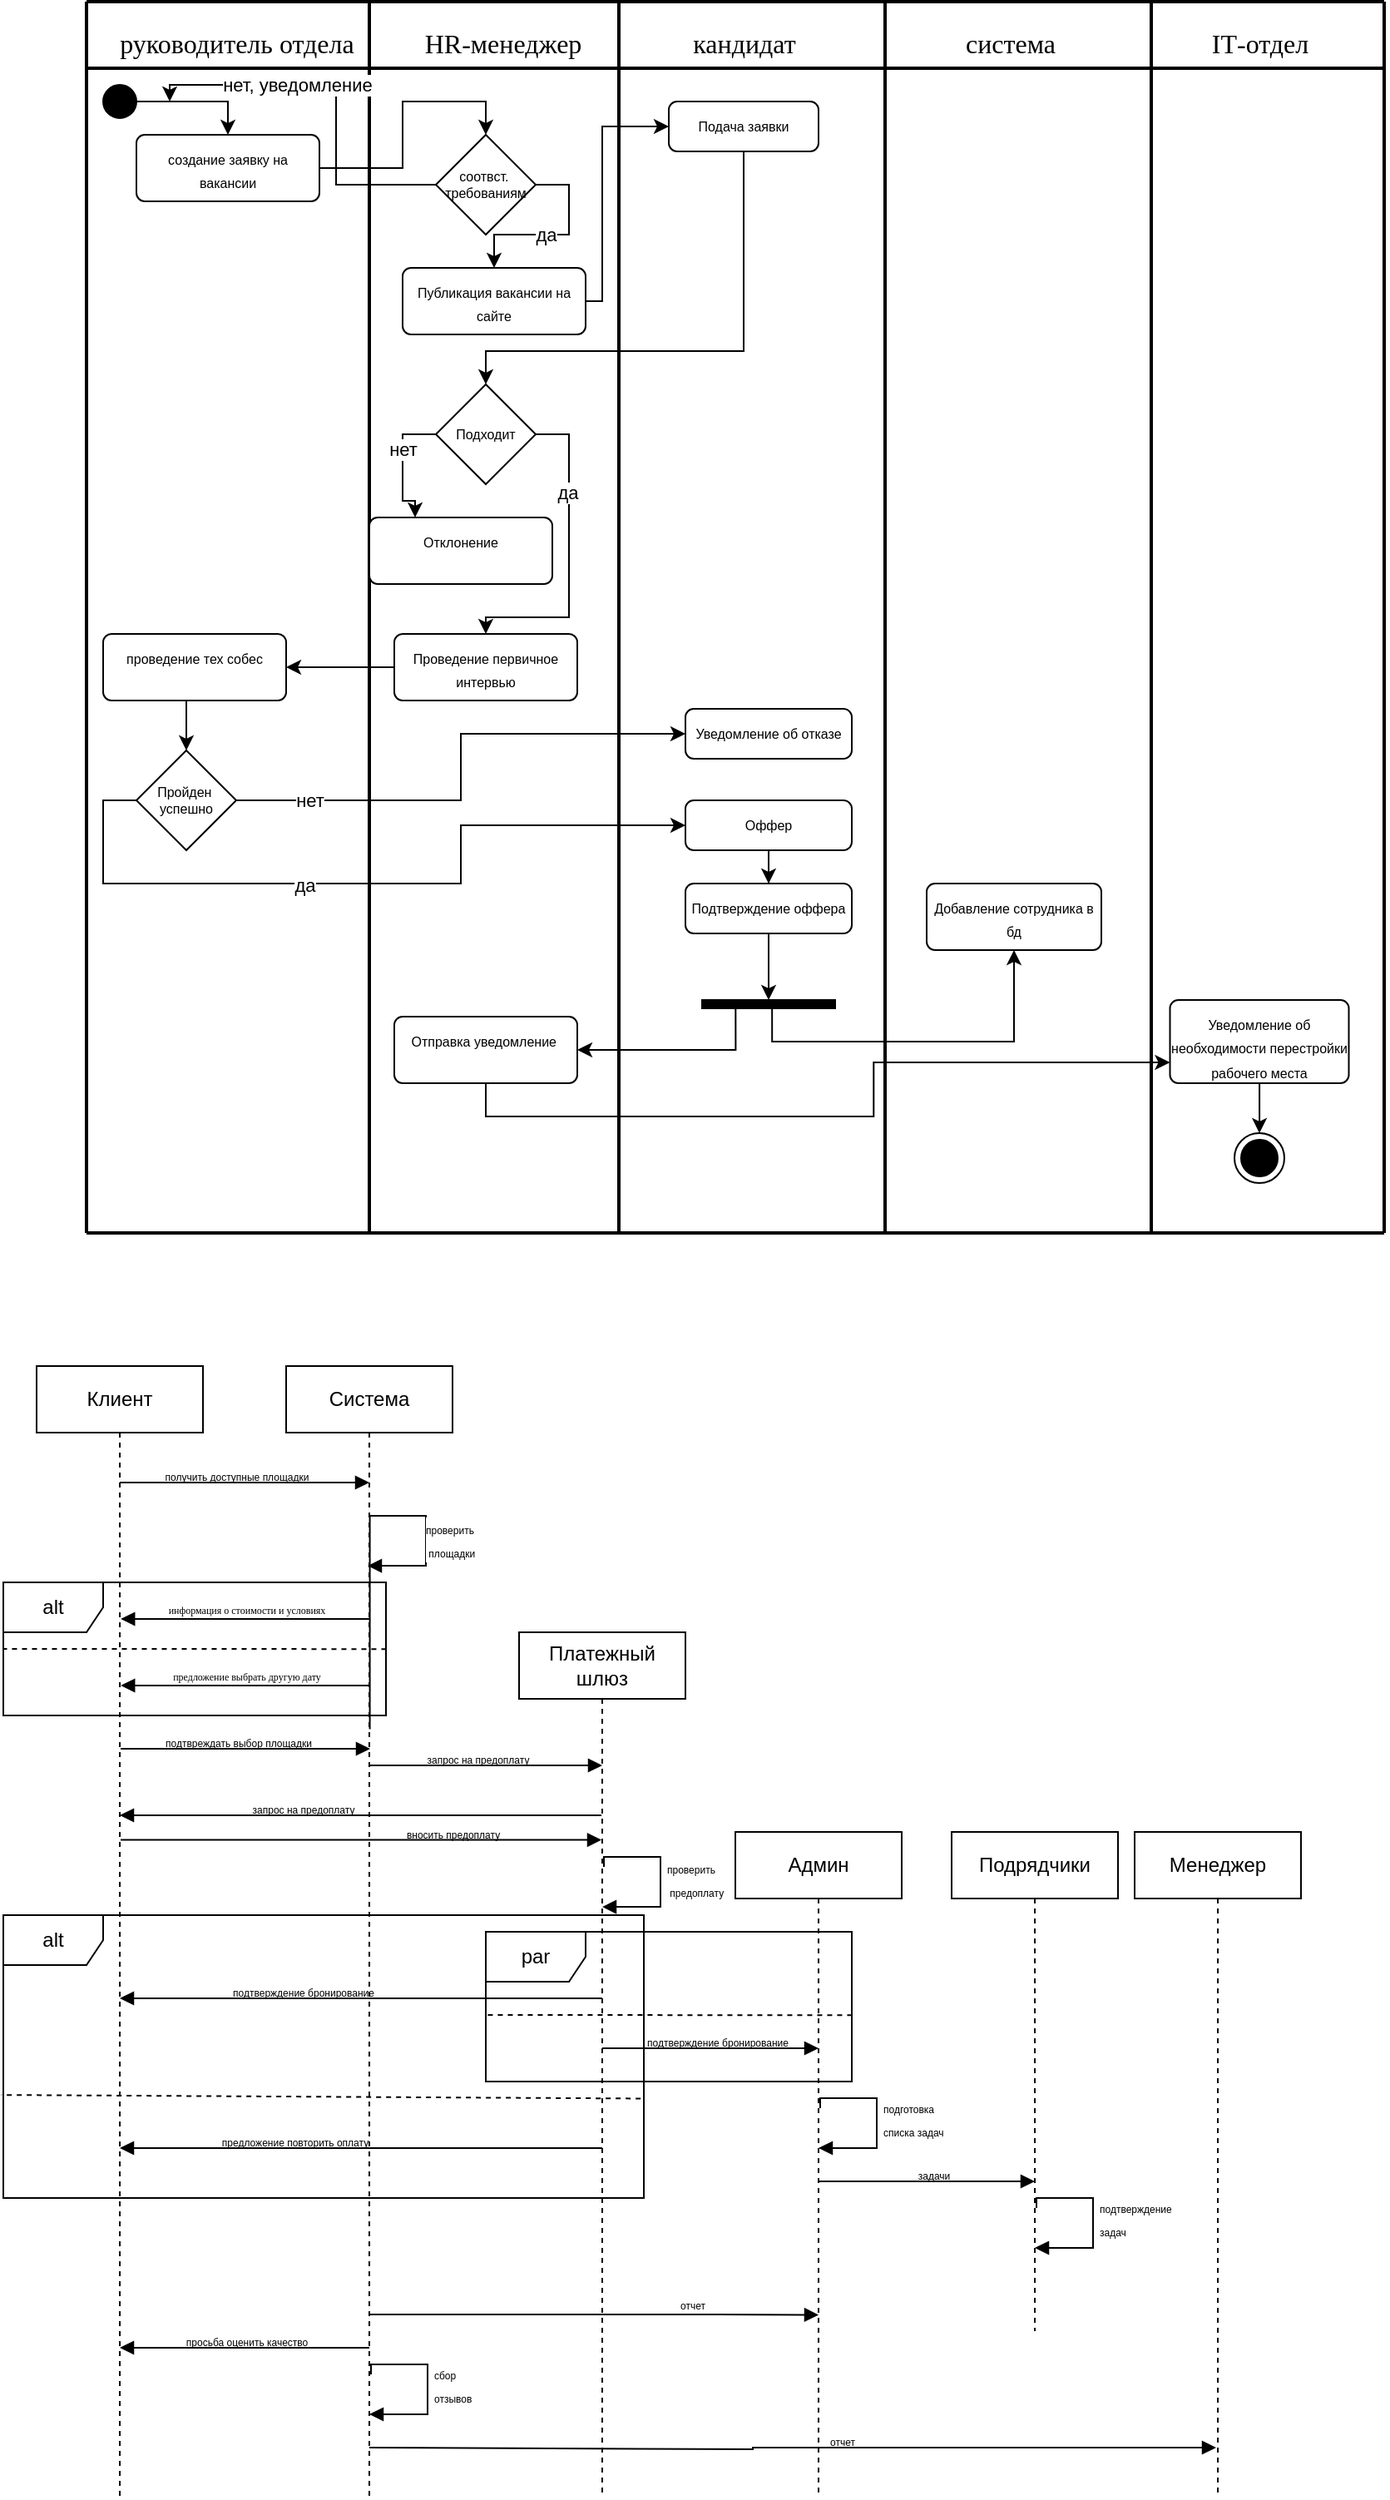 <mxfile version="25.0.3">
  <diagram name="Страница — 1" id="YwEIaY_T_VRBjVi2GMRP">
    <mxGraphModel dx="2987" dy="1171" grid="1" gridSize="10" guides="1" tooltips="1" connect="1" arrows="1" fold="1" page="1" pageScale="1" pageWidth="827" pageHeight="1169" math="0" shadow="0">
      <root>
        <mxCell id="0" />
        <mxCell id="1" parent="0" />
        <mxCell id="qMShmHDjaqBSpK4nIF4W-1" value="" style="endArrow=none;html=1;rounded=0;strokeWidth=2;" parent="1" edge="1">
          <mxGeometry width="50" height="50" relative="1" as="geometry">
            <mxPoint x="40" y="900" as="sourcePoint" />
            <mxPoint x="40" y="160" as="targetPoint" />
          </mxGeometry>
        </mxCell>
        <mxCell id="qMShmHDjaqBSpK4nIF4W-2" value="" style="endArrow=none;html=1;rounded=0;strokeWidth=2;" parent="1" edge="1">
          <mxGeometry width="50" height="50" relative="1" as="geometry">
            <mxPoint x="210" y="900" as="sourcePoint" />
            <mxPoint x="210" y="160" as="targetPoint" />
          </mxGeometry>
        </mxCell>
        <mxCell id="qMShmHDjaqBSpK4nIF4W-3" value="" style="endArrow=none;html=1;rounded=0;strokeWidth=2;" parent="1" edge="1">
          <mxGeometry width="50" height="50" relative="1" as="geometry">
            <mxPoint x="360" y="900" as="sourcePoint" />
            <mxPoint x="360" y="160" as="targetPoint" />
          </mxGeometry>
        </mxCell>
        <mxCell id="qMShmHDjaqBSpK4nIF4W-4" value="" style="endArrow=none;html=1;rounded=0;strokeWidth=2;" parent="1" edge="1">
          <mxGeometry width="50" height="50" relative="1" as="geometry">
            <mxPoint x="820" y="200" as="sourcePoint" />
            <mxPoint x="40" y="200" as="targetPoint" />
          </mxGeometry>
        </mxCell>
        <mxCell id="qMShmHDjaqBSpK4nIF4W-5" value="" style="endArrow=none;html=1;rounded=0;strokeWidth=2;" parent="1" edge="1">
          <mxGeometry width="50" height="50" relative="1" as="geometry">
            <mxPoint x="520" y="900" as="sourcePoint" />
            <mxPoint x="520" y="160" as="targetPoint" />
          </mxGeometry>
        </mxCell>
        <mxCell id="qMShmHDjaqBSpK4nIF4W-6" value="" style="endArrow=none;html=1;rounded=0;strokeWidth=2;" parent="1" edge="1">
          <mxGeometry width="50" height="50" relative="1" as="geometry">
            <mxPoint x="680" y="900" as="sourcePoint" />
            <mxPoint x="680" y="160" as="targetPoint" />
          </mxGeometry>
        </mxCell>
        <mxCell id="qMShmHDjaqBSpK4nIF4W-7" value="&lt;span style=&quot;font-size:12.0pt;line-height:&lt;br/&gt;107%;font-family:&amp;quot;Times New Roman&amp;quot;,serif;mso-fareast-font-family:Calibri;&lt;br/&gt;mso-fareast-theme-font:minor-latin;mso-ansi-language:RU;mso-fareast-language:&lt;br/&gt;EN-US;mso-bidi-language:AR-SA;mso-bidi-font-style:italic&quot; lang=&quot;RU&quot;&gt;руководитель отдела&lt;/span&gt;" style="text;html=1;align=center;verticalAlign=middle;resizable=0;points=[];autosize=1;strokeColor=none;fillColor=none;" parent="1" vertex="1">
          <mxGeometry x="50" y="170" width="160" height="30" as="geometry" />
        </mxCell>
        <mxCell id="qMShmHDjaqBSpK4nIF4W-8" value="&lt;span style=&quot;font-size:12.0pt;line-height:&lt;br/&gt;107%;font-family:&amp;quot;Times New Roman&amp;quot;,serif;mso-fareast-font-family:Calibri;&lt;br/&gt;mso-fareast-theme-font:minor-latin;mso-ansi-language:EN-US;mso-fareast-language:&lt;br/&gt;EN-US;mso-bidi-language:AR-SA;mso-bidi-font-style:italic&quot; lang=&quot;EN-US&quot;&gt;HR&lt;/span&gt;&lt;span style=&quot;font-size:12.0pt;line-height:107%;font-family:&amp;quot;Times New Roman&amp;quot;,serif;&lt;br/&gt;mso-fareast-font-family:Calibri;mso-fareast-theme-font:minor-latin;mso-ansi-language:&lt;br/&gt;RU;mso-fareast-language:EN-US;mso-bidi-language:AR-SA;mso-bidi-font-style:italic&quot; lang=&quot;RU&quot;&gt;-менеджер&lt;/span&gt;" style="text;html=1;align=center;verticalAlign=middle;resizable=0;points=[];autosize=1;strokeColor=none;fillColor=none;" parent="1" vertex="1">
          <mxGeometry x="230" y="170" width="120" height="30" as="geometry" />
        </mxCell>
        <mxCell id="qMShmHDjaqBSpK4nIF4W-9" value="&lt;span style=&quot;font-size:12.0pt;line-height:&lt;br/&gt;107%;font-family:&amp;quot;Times New Roman&amp;quot;,serif;mso-fareast-font-family:Calibri;&lt;br/&gt;mso-fareast-theme-font:minor-latin;mso-ansi-language:RU;mso-fareast-language:&lt;br/&gt;EN-US;mso-bidi-language:AR-SA;mso-bidi-font-style:italic&quot; lang=&quot;RU&quot;&gt;кандидат&lt;/span&gt;" style="text;html=1;align=center;verticalAlign=middle;resizable=0;points=[];autosize=1;strokeColor=none;fillColor=none;" parent="1" vertex="1">
          <mxGeometry x="390" y="170" width="90" height="30" as="geometry" />
        </mxCell>
        <mxCell id="qMShmHDjaqBSpK4nIF4W-10" value="&lt;font face=&quot;Times New Roman, serif&quot;&gt;&lt;span style=&quot;font-size: 16px;&quot;&gt;система&lt;/span&gt;&lt;/font&gt;" style="text;html=1;align=center;verticalAlign=middle;resizable=0;points=[];autosize=1;strokeColor=none;fillColor=none;" parent="1" vertex="1">
          <mxGeometry x="555" y="170" width="80" height="30" as="geometry" />
        </mxCell>
        <mxCell id="qMShmHDjaqBSpK4nIF4W-11" value="" style="endArrow=none;html=1;rounded=0;strokeWidth=2;" parent="1" edge="1">
          <mxGeometry width="50" height="50" relative="1" as="geometry">
            <mxPoint x="820" y="900" as="sourcePoint" />
            <mxPoint x="820" y="160" as="targetPoint" />
          </mxGeometry>
        </mxCell>
        <mxCell id="qMShmHDjaqBSpK4nIF4W-12" value="&lt;span style=&quot;font-size:12.0pt;line-height:&lt;br/&gt;107%;font-family:&amp;quot;Times New Roman&amp;quot;,serif;mso-fareast-font-family:Calibri;&lt;br/&gt;mso-fareast-theme-font:minor-latin;mso-ansi-language:EN-US;mso-fareast-language:&lt;br/&gt;EN-US;mso-bidi-language:AR-SA;mso-bidi-font-style:italic&quot; lang=&quot;EN-US&quot;&gt;IT&lt;/span&gt;&lt;span style=&quot;font-size:12.0pt;line-height:107%;font-family:&amp;quot;Times New Roman&amp;quot;,serif;&lt;br/&gt;mso-fareast-font-family:Calibri;mso-fareast-theme-font:minor-latin;mso-ansi-language:&lt;br/&gt;RU;mso-fareast-language:EN-US;mso-bidi-language:AR-SA;mso-bidi-font-style:italic&quot; lang=&quot;RU&quot;&gt;-отдел&lt;/span&gt;" style="text;html=1;align=center;verticalAlign=middle;resizable=0;points=[];autosize=1;strokeColor=none;fillColor=none;" parent="1" vertex="1">
          <mxGeometry x="705" y="170" width="80" height="30" as="geometry" />
        </mxCell>
        <mxCell id="qMShmHDjaqBSpK4nIF4W-13" value="" style="endArrow=none;html=1;rounded=0;strokeWidth=2;" parent="1" edge="1">
          <mxGeometry width="50" height="50" relative="1" as="geometry">
            <mxPoint x="820" y="160" as="sourcePoint" />
            <mxPoint x="40" y="160" as="targetPoint" />
          </mxGeometry>
        </mxCell>
        <mxCell id="qMShmHDjaqBSpK4nIF4W-16" style="edgeStyle=orthogonalEdgeStyle;rounded=0;orthogonalLoop=1;jettySize=auto;html=1;exitX=1;exitY=0.5;exitDx=0;exitDy=0;" parent="1" source="qMShmHDjaqBSpK4nIF4W-14" target="qMShmHDjaqBSpK4nIF4W-15" edge="1">
          <mxGeometry relative="1" as="geometry" />
        </mxCell>
        <mxCell id="qMShmHDjaqBSpK4nIF4W-14" value="" style="ellipse;fillColor=strokeColor;html=1;" parent="1" vertex="1">
          <mxGeometry x="50" y="210" width="20" height="20" as="geometry" />
        </mxCell>
        <mxCell id="qMShmHDjaqBSpK4nIF4W-18" style="edgeStyle=orthogonalEdgeStyle;rounded=0;orthogonalLoop=1;jettySize=auto;html=1;exitX=1;exitY=0.5;exitDx=0;exitDy=0;entryX=0.5;entryY=0;entryDx=0;entryDy=0;" parent="1" source="qMShmHDjaqBSpK4nIF4W-15" target="qMShmHDjaqBSpK4nIF4W-17" edge="1">
          <mxGeometry relative="1" as="geometry">
            <Array as="points">
              <mxPoint x="230" y="260" />
              <mxPoint x="230" y="220" />
              <mxPoint x="280" y="220" />
            </Array>
          </mxGeometry>
        </mxCell>
        <mxCell id="qMShmHDjaqBSpK4nIF4W-15" value="&lt;font style=&quot;font-size: 8px;&quot;&gt;создание заявку на вакансии&lt;/font&gt;" style="html=1;align=center;verticalAlign=top;rounded=1;absoluteArcSize=1;arcSize=10;dashed=0;whiteSpace=wrap;" parent="1" vertex="1">
          <mxGeometry x="70" y="240" width="110" height="40" as="geometry" />
        </mxCell>
        <mxCell id="qMShmHDjaqBSpK4nIF4W-21" style="edgeStyle=orthogonalEdgeStyle;rounded=0;orthogonalLoop=1;jettySize=auto;html=1;exitX=0;exitY=0.5;exitDx=0;exitDy=0;" parent="1" source="qMShmHDjaqBSpK4nIF4W-17" edge="1">
          <mxGeometry relative="1" as="geometry">
            <mxPoint x="90" y="220" as="targetPoint" />
            <Array as="points">
              <mxPoint x="190" y="270" />
              <mxPoint x="190" y="210" />
              <mxPoint x="90" y="210" />
            </Array>
          </mxGeometry>
        </mxCell>
        <mxCell id="qMShmHDjaqBSpK4nIF4W-22" value="нет, уведомление&amp;nbsp;" style="edgeLabel;html=1;align=center;verticalAlign=middle;resizable=0;points=[];" parent="qMShmHDjaqBSpK4nIF4W-21" vertex="1" connectable="0">
          <mxGeometry x="0.234" relative="1" as="geometry">
            <mxPoint as="offset" />
          </mxGeometry>
        </mxCell>
        <mxCell id="qMShmHDjaqBSpK4nIF4W-25" style="edgeStyle=orthogonalEdgeStyle;rounded=0;orthogonalLoop=1;jettySize=auto;html=1;exitX=1;exitY=0.5;exitDx=0;exitDy=0;entryX=0.5;entryY=0;entryDx=0;entryDy=0;" parent="1" source="qMShmHDjaqBSpK4nIF4W-17" target="qMShmHDjaqBSpK4nIF4W-24" edge="1">
          <mxGeometry relative="1" as="geometry">
            <Array as="points">
              <mxPoint x="330" y="270" />
              <mxPoint x="330" y="300" />
              <mxPoint x="285" y="300" />
            </Array>
          </mxGeometry>
        </mxCell>
        <mxCell id="qMShmHDjaqBSpK4nIF4W-26" value="да" style="edgeLabel;html=1;align=center;verticalAlign=middle;resizable=0;points=[];" parent="qMShmHDjaqBSpK4nIF4W-25" vertex="1" connectable="0">
          <mxGeometry x="0.115" relative="1" as="geometry">
            <mxPoint as="offset" />
          </mxGeometry>
        </mxCell>
        <mxCell id="qMShmHDjaqBSpK4nIF4W-17" value="соотвст. &#xa;требованиям" style="rhombus;fontSize=8;" parent="1" vertex="1">
          <mxGeometry x="250" y="240" width="60" height="60" as="geometry" />
        </mxCell>
        <mxCell id="qMShmHDjaqBSpK4nIF4W-28" style="edgeStyle=orthogonalEdgeStyle;rounded=0;orthogonalLoop=1;jettySize=auto;html=1;exitX=1;exitY=0.5;exitDx=0;exitDy=0;entryX=0;entryY=0.5;entryDx=0;entryDy=0;" parent="1" source="qMShmHDjaqBSpK4nIF4W-24" target="qMShmHDjaqBSpK4nIF4W-27" edge="1">
          <mxGeometry relative="1" as="geometry">
            <Array as="points">
              <mxPoint x="350" y="340" />
              <mxPoint x="350" y="235" />
            </Array>
          </mxGeometry>
        </mxCell>
        <mxCell id="qMShmHDjaqBSpK4nIF4W-24" value="&lt;font style=&quot;font-size: 8px;&quot;&gt;Публикация вакансии на сайте&lt;/font&gt;" style="html=1;align=center;verticalAlign=top;rounded=1;absoluteArcSize=1;arcSize=10;dashed=0;whiteSpace=wrap;" parent="1" vertex="1">
          <mxGeometry x="230" y="320" width="110" height="40" as="geometry" />
        </mxCell>
        <mxCell id="qMShmHDjaqBSpK4nIF4W-27" value="&lt;span style=&quot;font-size: 8px;&quot;&gt;Подача заявки&lt;/span&gt;" style="html=1;align=center;verticalAlign=top;rounded=1;absoluteArcSize=1;arcSize=10;dashed=0;whiteSpace=wrap;" parent="1" vertex="1">
          <mxGeometry x="390" y="220" width="90" height="30" as="geometry" />
        </mxCell>
        <mxCell id="qMShmHDjaqBSpK4nIF4W-34" style="edgeStyle=orthogonalEdgeStyle;rounded=0;orthogonalLoop=1;jettySize=auto;html=1;exitX=0;exitY=0.5;exitDx=0;exitDy=0;entryX=0.25;entryY=0;entryDx=0;entryDy=0;" parent="1" source="qMShmHDjaqBSpK4nIF4W-30" target="qMShmHDjaqBSpK4nIF4W-33" edge="1">
          <mxGeometry relative="1" as="geometry">
            <Array as="points">
              <mxPoint x="230" y="420" />
              <mxPoint x="230" y="460" />
              <mxPoint x="237" y="460" />
            </Array>
          </mxGeometry>
        </mxCell>
        <mxCell id="qMShmHDjaqBSpK4nIF4W-35" value="нет" style="edgeLabel;html=1;align=center;verticalAlign=middle;resizable=0;points=[];" parent="qMShmHDjaqBSpK4nIF4W-34" vertex="1" connectable="0">
          <mxGeometry x="-0.264" relative="1" as="geometry">
            <mxPoint as="offset" />
          </mxGeometry>
        </mxCell>
        <mxCell id="qMShmHDjaqBSpK4nIF4W-37" style="edgeStyle=orthogonalEdgeStyle;rounded=0;orthogonalLoop=1;jettySize=auto;html=1;exitX=1;exitY=0.5;exitDx=0;exitDy=0;" parent="1" source="qMShmHDjaqBSpK4nIF4W-30" target="qMShmHDjaqBSpK4nIF4W-36" edge="1">
          <mxGeometry relative="1" as="geometry">
            <Array as="points">
              <mxPoint x="330" y="420" />
              <mxPoint x="330" y="530" />
              <mxPoint x="280" y="530" />
            </Array>
          </mxGeometry>
        </mxCell>
        <mxCell id="qMShmHDjaqBSpK4nIF4W-38" value="да" style="edgeLabel;html=1;align=center;verticalAlign=middle;resizable=0;points=[];" parent="qMShmHDjaqBSpK4nIF4W-37" vertex="1" connectable="0">
          <mxGeometry x="-0.427" y="-1" relative="1" as="geometry">
            <mxPoint as="offset" />
          </mxGeometry>
        </mxCell>
        <mxCell id="qMShmHDjaqBSpK4nIF4W-30" value="Подходит" style="rhombus;fontSize=8;" parent="1" vertex="1">
          <mxGeometry x="250" y="390" width="60" height="60" as="geometry" />
        </mxCell>
        <mxCell id="qMShmHDjaqBSpK4nIF4W-31" style="edgeStyle=orthogonalEdgeStyle;rounded=0;orthogonalLoop=1;jettySize=auto;html=1;exitX=0.5;exitY=1;exitDx=0;exitDy=0;" parent="1" source="qMShmHDjaqBSpK4nIF4W-27" target="qMShmHDjaqBSpK4nIF4W-30" edge="1">
          <mxGeometry relative="1" as="geometry">
            <Array as="points">
              <mxPoint x="435" y="370" />
              <mxPoint x="280" y="370" />
            </Array>
          </mxGeometry>
        </mxCell>
        <mxCell id="qMShmHDjaqBSpK4nIF4W-33" value="&lt;span style=&quot;font-size: 8px;&quot;&gt;Отклонение&lt;/span&gt;" style="html=1;align=center;verticalAlign=top;rounded=1;absoluteArcSize=1;arcSize=10;dashed=0;whiteSpace=wrap;" parent="1" vertex="1">
          <mxGeometry x="210" y="470" width="110" height="40" as="geometry" />
        </mxCell>
        <mxCell id="qMShmHDjaqBSpK4nIF4W-40" style="edgeStyle=orthogonalEdgeStyle;rounded=0;orthogonalLoop=1;jettySize=auto;html=1;exitX=0;exitY=0.5;exitDx=0;exitDy=0;" parent="1" source="qMShmHDjaqBSpK4nIF4W-36" target="qMShmHDjaqBSpK4nIF4W-39" edge="1">
          <mxGeometry relative="1" as="geometry" />
        </mxCell>
        <mxCell id="qMShmHDjaqBSpK4nIF4W-36" value="&lt;span style=&quot;font-size: 8px;&quot;&gt;Проведение первичное интервью&lt;/span&gt;" style="html=1;align=center;verticalAlign=top;rounded=1;absoluteArcSize=1;arcSize=10;dashed=0;whiteSpace=wrap;" parent="1" vertex="1">
          <mxGeometry x="225" y="540" width="110" height="40" as="geometry" />
        </mxCell>
        <mxCell id="qMShmHDjaqBSpK4nIF4W-48" style="edgeStyle=orthogonalEdgeStyle;rounded=0;orthogonalLoop=1;jettySize=auto;html=1;exitX=0.5;exitY=1;exitDx=0;exitDy=0;entryX=0.5;entryY=0;entryDx=0;entryDy=0;" parent="1" source="qMShmHDjaqBSpK4nIF4W-39" target="qMShmHDjaqBSpK4nIF4W-41" edge="1">
          <mxGeometry relative="1" as="geometry" />
        </mxCell>
        <mxCell id="qMShmHDjaqBSpK4nIF4W-39" value="&lt;span style=&quot;font-size: 8px;&quot;&gt;проведение тех собес&lt;/span&gt;" style="html=1;align=center;verticalAlign=top;rounded=1;absoluteArcSize=1;arcSize=10;dashed=0;whiteSpace=wrap;" parent="1" vertex="1">
          <mxGeometry x="50" y="540" width="110" height="40" as="geometry" />
        </mxCell>
        <mxCell id="qMShmHDjaqBSpK4nIF4W-43" style="edgeStyle=orthogonalEdgeStyle;rounded=0;orthogonalLoop=1;jettySize=auto;html=1;exitX=1;exitY=0.5;exitDx=0;exitDy=0;entryX=0;entryY=0.5;entryDx=0;entryDy=0;" parent="1" source="qMShmHDjaqBSpK4nIF4W-41" target="qMShmHDjaqBSpK4nIF4W-42" edge="1">
          <mxGeometry relative="1" as="geometry" />
        </mxCell>
        <mxCell id="qMShmHDjaqBSpK4nIF4W-44" value="нет" style="edgeLabel;html=1;align=center;verticalAlign=middle;resizable=0;points=[];" parent="qMShmHDjaqBSpK4nIF4W-43" vertex="1" connectable="0">
          <mxGeometry x="-0.718" relative="1" as="geometry">
            <mxPoint as="offset" />
          </mxGeometry>
        </mxCell>
        <mxCell id="qMShmHDjaqBSpK4nIF4W-46" style="edgeStyle=orthogonalEdgeStyle;rounded=0;orthogonalLoop=1;jettySize=auto;html=1;exitX=0;exitY=0.5;exitDx=0;exitDy=0;" parent="1" source="qMShmHDjaqBSpK4nIF4W-41" target="qMShmHDjaqBSpK4nIF4W-45" edge="1">
          <mxGeometry relative="1" as="geometry" />
        </mxCell>
        <mxCell id="qMShmHDjaqBSpK4nIF4W-47" value="да" style="edgeLabel;html=1;align=center;verticalAlign=middle;resizable=0;points=[];" parent="qMShmHDjaqBSpK4nIF4W-46" vertex="1" connectable="0">
          <mxGeometry x="-0.162" y="-1" relative="1" as="geometry">
            <mxPoint as="offset" />
          </mxGeometry>
        </mxCell>
        <mxCell id="qMShmHDjaqBSpK4nIF4W-41" value="Пройден &#xa;успешно" style="rhombus;fontSize=8;" parent="1" vertex="1">
          <mxGeometry x="70" y="610" width="60" height="60" as="geometry" />
        </mxCell>
        <mxCell id="qMShmHDjaqBSpK4nIF4W-42" value="&lt;span style=&quot;font-size: 8px;&quot;&gt;Уведомление об отказе&lt;/span&gt;" style="html=1;align=center;verticalAlign=top;rounded=1;absoluteArcSize=1;arcSize=10;dashed=0;whiteSpace=wrap;" parent="1" vertex="1">
          <mxGeometry x="400" y="585" width="100" height="30" as="geometry" />
        </mxCell>
        <mxCell id="qMShmHDjaqBSpK4nIF4W-50" value="" style="edgeStyle=orthogonalEdgeStyle;rounded=0;orthogonalLoop=1;jettySize=auto;html=1;" parent="1" source="qMShmHDjaqBSpK4nIF4W-45" target="qMShmHDjaqBSpK4nIF4W-49" edge="1">
          <mxGeometry relative="1" as="geometry" />
        </mxCell>
        <mxCell id="qMShmHDjaqBSpK4nIF4W-45" value="&lt;span style=&quot;font-size: 8px;&quot;&gt;Оффер&lt;/span&gt;" style="html=1;align=center;verticalAlign=top;rounded=1;absoluteArcSize=1;arcSize=10;dashed=0;whiteSpace=wrap;" parent="1" vertex="1">
          <mxGeometry x="400" y="640" width="100" height="30" as="geometry" />
        </mxCell>
        <mxCell id="qMShmHDjaqBSpK4nIF4W-54" value="" style="edgeStyle=orthogonalEdgeStyle;rounded=0;orthogonalLoop=1;jettySize=auto;html=1;" parent="1" source="qMShmHDjaqBSpK4nIF4W-49" target="qMShmHDjaqBSpK4nIF4W-53" edge="1">
          <mxGeometry relative="1" as="geometry" />
        </mxCell>
        <mxCell id="qMShmHDjaqBSpK4nIF4W-49" value="&lt;span style=&quot;font-size: 8px;&quot;&gt;Подтверждение оффера&lt;/span&gt;" style="html=1;align=center;verticalAlign=top;rounded=1;absoluteArcSize=1;arcSize=10;dashed=0;whiteSpace=wrap;" parent="1" vertex="1">
          <mxGeometry x="400" y="690" width="100" height="30" as="geometry" />
        </mxCell>
        <mxCell id="qMShmHDjaqBSpK4nIF4W-51" value="&lt;span style=&quot;font-size: 8px;&quot;&gt;Добавление сотрудника в бд&lt;/span&gt;" style="html=1;align=center;verticalAlign=top;rounded=1;absoluteArcSize=1;arcSize=10;dashed=0;whiteSpace=wrap;" parent="1" vertex="1">
          <mxGeometry x="545" y="690" width="105" height="40" as="geometry" />
        </mxCell>
        <mxCell id="qMShmHDjaqBSpK4nIF4W-55" value="" style="edgeStyle=orthogonalEdgeStyle;rounded=0;orthogonalLoop=1;jettySize=auto;html=1;exitX=0.895;exitY=0.474;exitDx=0;exitDy=0;exitPerimeter=0;" parent="1" source="qMShmHDjaqBSpK4nIF4W-53" target="qMShmHDjaqBSpK4nIF4W-51" edge="1">
          <mxGeometry relative="1" as="geometry" />
        </mxCell>
        <mxCell id="qMShmHDjaqBSpK4nIF4W-53" value="" style="html=1;points=[];perimeter=orthogonalPerimeter;fillColor=strokeColor;direction=south;" parent="1" vertex="1">
          <mxGeometry x="410" y="760" width="80" height="5" as="geometry" />
        </mxCell>
        <mxCell id="qMShmHDjaqBSpK4nIF4W-59" style="edgeStyle=orthogonalEdgeStyle;rounded=0;orthogonalLoop=1;jettySize=auto;html=1;exitX=0.5;exitY=1;exitDx=0;exitDy=0;entryX=0;entryY=0.75;entryDx=0;entryDy=0;" parent="1" source="qMShmHDjaqBSpK4nIF4W-56" target="qMShmHDjaqBSpK4nIF4W-58" edge="1">
          <mxGeometry relative="1" as="geometry" />
        </mxCell>
        <mxCell id="qMShmHDjaqBSpK4nIF4W-56" value="&lt;span style=&quot;font-size: 8px;&quot;&gt;Отправка уведомление&amp;nbsp;&lt;/span&gt;" style="html=1;align=center;verticalAlign=top;rounded=1;absoluteArcSize=1;arcSize=10;dashed=0;whiteSpace=wrap;" parent="1" vertex="1">
          <mxGeometry x="225" y="770" width="110" height="40" as="geometry" />
        </mxCell>
        <mxCell id="qMShmHDjaqBSpK4nIF4W-57" value="" style="edgeStyle=orthogonalEdgeStyle;rounded=0;orthogonalLoop=1;jettySize=auto;html=1;exitX=1.086;exitY=0.748;exitDx=0;exitDy=0;exitPerimeter=0;entryX=1;entryY=0.5;entryDx=0;entryDy=0;" parent="1" source="qMShmHDjaqBSpK4nIF4W-53" target="qMShmHDjaqBSpK4nIF4W-56" edge="1">
          <mxGeometry relative="1" as="geometry">
            <mxPoint x="500" y="772" as="sourcePoint" />
            <mxPoint x="607" y="740" as="targetPoint" />
          </mxGeometry>
        </mxCell>
        <mxCell id="qMShmHDjaqBSpK4nIF4W-61" value="" style="edgeStyle=orthogonalEdgeStyle;rounded=0;orthogonalLoop=1;jettySize=auto;html=1;" parent="1" source="qMShmHDjaqBSpK4nIF4W-58" target="qMShmHDjaqBSpK4nIF4W-60" edge="1">
          <mxGeometry relative="1" as="geometry" />
        </mxCell>
        <mxCell id="qMShmHDjaqBSpK4nIF4W-58" value="&lt;span style=&quot;font-size: 8px;&quot;&gt;Уведомление об необходимости перестройки рабочего места&lt;/span&gt;" style="html=1;align=center;verticalAlign=top;rounded=1;absoluteArcSize=1;arcSize=10;dashed=0;whiteSpace=wrap;" parent="1" vertex="1">
          <mxGeometry x="691.25" y="760" width="107.5" height="50" as="geometry" />
        </mxCell>
        <mxCell id="qMShmHDjaqBSpK4nIF4W-60" value="" style="ellipse;html=1;shape=endState;fillColor=strokeColor;" parent="1" vertex="1">
          <mxGeometry x="730" y="840" width="30" height="30" as="geometry" />
        </mxCell>
        <mxCell id="qMShmHDjaqBSpK4nIF4W-62" value="" style="endArrow=none;html=1;rounded=0;strokeWidth=2;" parent="1" edge="1">
          <mxGeometry width="50" height="50" relative="1" as="geometry">
            <mxPoint x="820" y="900" as="sourcePoint" />
            <mxPoint x="40" y="900" as="targetPoint" />
          </mxGeometry>
        </mxCell>
        <mxCell id="qMShmHDjaqBSpK4nIF4W-63" value="Клиент" style="shape=umlLifeline;perimeter=lifelinePerimeter;whiteSpace=wrap;html=1;container=1;dropTarget=0;collapsible=0;recursiveResize=0;outlineConnect=0;portConstraint=eastwest;newEdgeStyle={&quot;curved&quot;:0,&quot;rounded&quot;:0};" parent="1" vertex="1">
          <mxGeometry x="10" y="980" width="100" height="680" as="geometry" />
        </mxCell>
        <mxCell id="qMShmHDjaqBSpK4nIF4W-64" value="Система" style="shape=umlLifeline;perimeter=lifelinePerimeter;whiteSpace=wrap;html=1;container=1;dropTarget=0;collapsible=0;recursiveResize=0;outlineConnect=0;portConstraint=eastwest;newEdgeStyle={&quot;curved&quot;:0,&quot;rounded&quot;:0};" parent="1" vertex="1">
          <mxGeometry x="160" y="980" width="100" height="680" as="geometry" />
        </mxCell>
        <mxCell id="qMShmHDjaqBSpK4nIF4W-65" value="Платежный&lt;div&gt;шлюз&lt;/div&gt;" style="shape=umlLifeline;perimeter=lifelinePerimeter;whiteSpace=wrap;html=1;container=1;dropTarget=0;collapsible=0;recursiveResize=0;outlineConnect=0;portConstraint=eastwest;newEdgeStyle={&quot;curved&quot;:0,&quot;rounded&quot;:0};" parent="1" vertex="1">
          <mxGeometry x="300" y="1140" width="100" height="520" as="geometry" />
        </mxCell>
        <mxCell id="qMShmHDjaqBSpK4nIF4W-66" value="Админ" style="shape=umlLifeline;perimeter=lifelinePerimeter;whiteSpace=wrap;html=1;container=1;dropTarget=0;collapsible=0;recursiveResize=0;outlineConnect=0;portConstraint=eastwest;newEdgeStyle={&quot;curved&quot;:0,&quot;rounded&quot;:0};" parent="1" vertex="1">
          <mxGeometry x="430" y="1260" width="100" height="400" as="geometry" />
        </mxCell>
        <mxCell id="qMShmHDjaqBSpK4nIF4W-67" value="Подрядчики" style="shape=umlLifeline;perimeter=lifelinePerimeter;whiteSpace=wrap;html=1;container=1;dropTarget=0;collapsible=0;recursiveResize=0;outlineConnect=0;portConstraint=eastwest;newEdgeStyle={&quot;curved&quot;:0,&quot;rounded&quot;:0};" parent="1" vertex="1">
          <mxGeometry x="560" y="1260" width="100" height="300" as="geometry" />
        </mxCell>
        <mxCell id="qMShmHDjaqBSpK4nIF4W-68" value="Менеджер" style="shape=umlLifeline;perimeter=lifelinePerimeter;whiteSpace=wrap;html=1;container=1;dropTarget=0;collapsible=0;recursiveResize=0;outlineConnect=0;portConstraint=eastwest;newEdgeStyle={&quot;curved&quot;:0,&quot;rounded&quot;:0};" parent="1" vertex="1">
          <mxGeometry x="670" y="1260" width="100" height="400" as="geometry" />
        </mxCell>
        <mxCell id="qMShmHDjaqBSpK4nIF4W-72" value="" style="endArrow=block;endFill=1;html=1;edgeStyle=orthogonalEdgeStyle;align=left;verticalAlign=top;rounded=0;" parent="1" edge="1">
          <mxGeometry x="-1" relative="1" as="geometry">
            <mxPoint x="60" y="1050" as="sourcePoint" />
            <mxPoint x="210" y="1050" as="targetPoint" />
          </mxGeometry>
        </mxCell>
        <mxCell id="qMShmHDjaqBSpK4nIF4W-74" value="&lt;font style=&quot;font-size: 6px;&quot;&gt;получить доступные&amp;nbsp;&lt;/font&gt;&lt;span style=&quot;font-size: 6px; background-color: initial;&quot;&gt;площадки&lt;/span&gt;" style="text;html=1;align=center;verticalAlign=middle;resizable=0;points=[];autosize=1;strokeColor=none;fillColor=none;" parent="1" vertex="1">
          <mxGeometry x="75" y="1030" width="110" height="30" as="geometry" />
        </mxCell>
        <mxCell id="qMShmHDjaqBSpK4nIF4W-77" value="&lt;font style=&quot;font-size: 6px;&quot;&gt;проверить&lt;/font&gt;&lt;div&gt;&lt;font style=&quot;font-size: 6px;&quot;&gt;&amp;nbsp;площадки&lt;/font&gt;&lt;/div&gt;" style="html=1;align=left;spacingLeft=2;endArrow=block;rounded=0;edgeStyle=orthogonalEdgeStyle;curved=0;rounded=0;exitX=0.503;exitY=0.321;exitDx=0;exitDy=0;exitPerimeter=0;" parent="1" source="qMShmHDjaqBSpK4nIF4W-64" edge="1">
          <mxGeometry x="0.547" y="-4" relative="1" as="geometry">
            <mxPoint x="209" y="1070" as="sourcePoint" />
            <Array as="points">
              <mxPoint x="210" y="1070" />
              <mxPoint x="244" y="1070" />
              <mxPoint x="244" y="1100" />
            </Array>
            <mxPoint x="209" y="1100.029" as="targetPoint" />
            <mxPoint as="offset" />
          </mxGeometry>
        </mxCell>
        <mxCell id="qMShmHDjaqBSpK4nIF4W-78" value="" style="endArrow=block;endFill=1;html=1;edgeStyle=orthogonalEdgeStyle;align=left;verticalAlign=top;rounded=0;" parent="1" edge="1">
          <mxGeometry x="-1" relative="1" as="geometry">
            <mxPoint x="210.0" y="1132" as="sourcePoint" />
            <mxPoint x="60.608" y="1132" as="targetPoint" />
            <Array as="points">
              <mxPoint x="140.5" y="1132" />
              <mxPoint x="140.5" y="1132" />
            </Array>
          </mxGeometry>
        </mxCell>
        <mxCell id="qMShmHDjaqBSpK4nIF4W-79" value="&lt;span style=&quot;line-height: 107%; font-family: &amp;quot;Times New Roman&amp;quot;, serif;&quot; lang=&quot;RU&quot;&gt;&lt;font style=&quot;font-size: 6px;&quot;&gt;информация о стоимости и условиях&lt;/font&gt;&lt;/span&gt;" style="text;html=1;align=center;verticalAlign=middle;resizable=0;points=[];autosize=1;strokeColor=none;fillColor=none;" parent="1" vertex="1">
          <mxGeometry x="75.5" y="1110" width="120" height="30" as="geometry" />
        </mxCell>
        <mxCell id="qMShmHDjaqBSpK4nIF4W-82" value="alt" style="shape=umlFrame;whiteSpace=wrap;html=1;pointerEvents=0;" parent="1" vertex="1">
          <mxGeometry x="-10" y="1110" width="230" height="80" as="geometry" />
        </mxCell>
        <mxCell id="qMShmHDjaqBSpK4nIF4W-83" value="" style="html=1;verticalAlign=bottom;endArrow=none;dashed=1;endSize=8;curved=0;rounded=0;startArrow=none;startFill=0;endFill=0;exitX=1.001;exitY=0.501;exitDx=0;exitDy=0;exitPerimeter=0;" parent="1" source="qMShmHDjaqBSpK4nIF4W-82" edge="1">
          <mxGeometry relative="1" as="geometry">
            <mxPoint x="70" y="1149.8" as="sourcePoint" />
            <mxPoint x="-10" y="1150" as="targetPoint" />
          </mxGeometry>
        </mxCell>
        <mxCell id="qMShmHDjaqBSpK4nIF4W-86" value="" style="endArrow=block;endFill=1;html=1;edgeStyle=orthogonalEdgeStyle;align=left;verticalAlign=top;rounded=0;" parent="1" edge="1">
          <mxGeometry x="-1" relative="1" as="geometry">
            <mxPoint x="210.0" y="1172" as="sourcePoint" />
            <mxPoint x="60.608" y="1172" as="targetPoint" />
            <Array as="points">
              <mxPoint x="140.5" y="1172" />
              <mxPoint x="140.5" y="1172" />
            </Array>
          </mxGeometry>
        </mxCell>
        <mxCell id="qMShmHDjaqBSpK4nIF4W-87" value="&lt;span style=&quot;font-family: &amp;quot;Times New Roman&amp;quot;, serif;&quot; lang=&quot;RU&quot;&gt;&lt;font style=&quot;font-size: 6px;&quot;&gt;предложение выбрать другую дату&lt;/font&gt;&lt;/span&gt;" style="text;html=1;align=center;verticalAlign=middle;resizable=0;points=[];autosize=1;strokeColor=none;fillColor=none;" parent="1" vertex="1">
          <mxGeometry x="80.5" y="1150" width="110" height="30" as="geometry" />
        </mxCell>
        <mxCell id="qMShmHDjaqBSpK4nIF4W-88" value="" style="endArrow=block;endFill=1;html=1;edgeStyle=orthogonalEdgeStyle;align=left;verticalAlign=top;rounded=0;" parent="1" edge="1">
          <mxGeometry x="-1" relative="1" as="geometry">
            <mxPoint x="60.5" y="1210" as="sourcePoint" />
            <mxPoint x="210.5" y="1210" as="targetPoint" />
          </mxGeometry>
        </mxCell>
        <mxCell id="qMShmHDjaqBSpK4nIF4W-89" value="&lt;span style=&quot;font-size: 6px;&quot;&gt;подтвреждать выбор площадки&lt;/span&gt;" style="text;html=1;align=center;verticalAlign=middle;resizable=0;points=[];autosize=1;strokeColor=none;fillColor=none;" parent="1" vertex="1">
          <mxGeometry x="75.5" y="1190" width="110" height="30" as="geometry" />
        </mxCell>
        <mxCell id="qMShmHDjaqBSpK4nIF4W-91" value="" style="endArrow=block;endFill=1;html=1;edgeStyle=orthogonalEdgeStyle;align=left;verticalAlign=top;rounded=0;" parent="1" edge="1">
          <mxGeometry x="-1" relative="1" as="geometry">
            <mxPoint x="210" y="1220" as="sourcePoint" />
            <mxPoint x="350" y="1220" as="targetPoint" />
          </mxGeometry>
        </mxCell>
        <mxCell id="qMShmHDjaqBSpK4nIF4W-92" value="&lt;span style=&quot;font-size: 6px;&quot;&gt;запрос на предоплату&lt;/span&gt;" style="text;html=1;align=center;verticalAlign=middle;resizable=0;points=[];autosize=1;strokeColor=none;fillColor=none;" parent="1" vertex="1">
          <mxGeometry x="235" y="1200" width="80" height="30" as="geometry" />
        </mxCell>
        <mxCell id="qMShmHDjaqBSpK4nIF4W-95" value="" style="endArrow=block;endFill=1;html=1;edgeStyle=orthogonalEdgeStyle;align=left;verticalAlign=top;rounded=0;" parent="1" source="qMShmHDjaqBSpK4nIF4W-65" edge="1">
          <mxGeometry x="-1" relative="1" as="geometry">
            <mxPoint x="220" y="1230" as="sourcePoint" />
            <mxPoint x="60" y="1250" as="targetPoint" />
            <Array as="points">
              <mxPoint x="62" y="1250" />
            </Array>
          </mxGeometry>
        </mxCell>
        <mxCell id="qMShmHDjaqBSpK4nIF4W-96" value="&lt;span style=&quot;font-size: 6px;&quot;&gt;запрос на предоплату&lt;/span&gt;" style="text;html=1;align=center;verticalAlign=middle;resizable=0;points=[];autosize=1;strokeColor=none;fillColor=none;" parent="1" vertex="1">
          <mxGeometry x="130" y="1230" width="80" height="30" as="geometry" />
        </mxCell>
        <mxCell id="qMShmHDjaqBSpK4nIF4W-98" value="" style="endArrow=block;endFill=1;html=1;edgeStyle=orthogonalEdgeStyle;align=left;verticalAlign=top;rounded=0;" parent="1" target="qMShmHDjaqBSpK4nIF4W-65" edge="1">
          <mxGeometry x="-1" relative="1" as="geometry">
            <mxPoint x="60.5" y="1264.78" as="sourcePoint" />
            <mxPoint x="210.5" y="1264.78" as="targetPoint" />
            <Array as="points">
              <mxPoint x="270" y="1265" />
              <mxPoint x="270" y="1265" />
            </Array>
          </mxGeometry>
        </mxCell>
        <mxCell id="qMShmHDjaqBSpK4nIF4W-99" value="&lt;span style=&quot;font-size: 6px;&quot;&gt;вносить предоплату&lt;/span&gt;" style="text;html=1;align=center;verticalAlign=middle;resizable=0;points=[];autosize=1;strokeColor=none;fillColor=none;" parent="1" vertex="1">
          <mxGeometry x="220" y="1245" width="80" height="30" as="geometry" />
        </mxCell>
        <mxCell id="qMShmHDjaqBSpK4nIF4W-100" value="&lt;font style=&quot;font-size: 6px;&quot;&gt;проверить&lt;/font&gt;&lt;div&gt;&lt;font style=&quot;font-size: 6px;&quot;&gt;&amp;nbsp;предоплату&lt;/font&gt;&lt;/div&gt;" style="html=1;align=left;spacingLeft=2;endArrow=block;rounded=0;edgeStyle=orthogonalEdgeStyle;curved=0;rounded=0;exitX=0.503;exitY=0.321;exitDx=0;exitDy=0;exitPerimeter=0;" parent="1" edge="1">
          <mxGeometry relative="1" as="geometry">
            <mxPoint x="351" y="1281" as="sourcePoint" />
            <Array as="points">
              <mxPoint x="351" y="1275" />
              <mxPoint x="385" y="1275" />
              <mxPoint x="385" y="1305" />
            </Array>
            <mxPoint x="350" y="1305.029" as="targetPoint" />
          </mxGeometry>
        </mxCell>
        <mxCell id="j3vzMVhljaPKGfqQuX7c-1" value="alt" style="shape=umlFrame;whiteSpace=wrap;html=1;pointerEvents=0;" parent="1" vertex="1">
          <mxGeometry x="-10" y="1310" width="385" height="170" as="geometry" />
        </mxCell>
        <mxCell id="j3vzMVhljaPKGfqQuX7c-2" value="" style="html=1;verticalAlign=bottom;endArrow=none;dashed=1;endSize=8;curved=0;rounded=0;startArrow=none;startFill=0;endFill=0;exitX=0.995;exitY=0.533;exitDx=0;exitDy=0;exitPerimeter=0;entryX=-0.003;entryY=0.526;entryDx=0;entryDy=0;entryPerimeter=0;" parent="1" edge="1">
          <mxGeometry relative="1" as="geometry">
            <mxPoint x="373.075" y="1420.23" as="sourcePoint" />
            <mxPoint x="-11.155" y="1418.06" as="targetPoint" />
          </mxGeometry>
        </mxCell>
        <mxCell id="j3vzMVhljaPKGfqQuX7c-3" value="par" style="shape=umlFrame;whiteSpace=wrap;html=1;pointerEvents=0;" parent="1" vertex="1">
          <mxGeometry x="280" y="1320" width="220" height="90" as="geometry" />
        </mxCell>
        <mxCell id="j3vzMVhljaPKGfqQuX7c-4" value="" style="html=1;verticalAlign=bottom;endArrow=none;dashed=1;endSize=8;curved=0;rounded=0;startArrow=none;startFill=0;endFill=0;exitX=1.001;exitY=0.557;exitDx=0;exitDy=0;exitPerimeter=0;" parent="1" source="j3vzMVhljaPKGfqQuX7c-3" edge="1">
          <mxGeometry relative="1" as="geometry">
            <mxPoint x="660" y="1372" as="sourcePoint" />
            <mxPoint x="280" y="1370" as="targetPoint" />
          </mxGeometry>
        </mxCell>
        <mxCell id="j3vzMVhljaPKGfqQuX7c-6" value="" style="endArrow=block;endFill=1;html=1;edgeStyle=orthogonalEdgeStyle;align=left;verticalAlign=top;rounded=0;" parent="1" edge="1">
          <mxGeometry x="-1" relative="1" as="geometry">
            <mxPoint x="350" y="1360" as="sourcePoint" />
            <mxPoint x="60" y="1360" as="targetPoint" />
            <Array as="points">
              <mxPoint x="62" y="1360" />
            </Array>
          </mxGeometry>
        </mxCell>
        <mxCell id="j3vzMVhljaPKGfqQuX7c-7" value="&lt;span style=&quot;font-size: 6px;&quot;&gt;подтверждение бронирование&lt;/span&gt;" style="text;html=1;align=center;verticalAlign=middle;resizable=0;points=[];autosize=1;strokeColor=none;fillColor=none;" parent="1" vertex="1">
          <mxGeometry x="115" y="1340" width="110" height="30" as="geometry" />
        </mxCell>
        <mxCell id="j3vzMVhljaPKGfqQuX7c-8" value="" style="endArrow=block;endFill=1;html=1;edgeStyle=orthogonalEdgeStyle;align=left;verticalAlign=top;rounded=0;" parent="1" edge="1">
          <mxGeometry x="-1" relative="1" as="geometry">
            <mxPoint x="350" y="1390" as="sourcePoint" />
            <mxPoint x="480" y="1390" as="targetPoint" />
          </mxGeometry>
        </mxCell>
        <mxCell id="j3vzMVhljaPKGfqQuX7c-9" value="&lt;span style=&quot;font-size: 6px;&quot;&gt;подтверждение бронирование&lt;/span&gt;" style="text;html=1;align=center;verticalAlign=middle;resizable=0;points=[];autosize=1;strokeColor=none;fillColor=none;" parent="1" vertex="1">
          <mxGeometry x="364" y="1370" width="110" height="30" as="geometry" />
        </mxCell>
        <mxCell id="j3vzMVhljaPKGfqQuX7c-10" value="" style="endArrow=block;endFill=1;html=1;edgeStyle=orthogonalEdgeStyle;align=left;verticalAlign=top;rounded=0;" parent="1" edge="1">
          <mxGeometry x="-1" relative="1" as="geometry">
            <mxPoint x="350" y="1450" as="sourcePoint" />
            <mxPoint x="60" y="1450" as="targetPoint" />
            <Array as="points">
              <mxPoint x="62" y="1450" />
            </Array>
          </mxGeometry>
        </mxCell>
        <mxCell id="j3vzMVhljaPKGfqQuX7c-11" value="&lt;span style=&quot;font-size: 6px;&quot;&gt;предложение повторить оплату&lt;/span&gt;" style="text;html=1;align=center;verticalAlign=middle;resizable=0;points=[];autosize=1;strokeColor=none;fillColor=none;" parent="1" vertex="1">
          <mxGeometry x="110" y="1430" width="110" height="30" as="geometry" />
        </mxCell>
        <mxCell id="9WwzAtthFlJ8c8awpZOc-1" value="&lt;span style=&quot;font-size: 6px;&quot;&gt;подготовка&amp;nbsp;&lt;br&gt;списка задач&lt;/span&gt;" style="html=1;align=left;spacingLeft=2;endArrow=block;rounded=0;edgeStyle=orthogonalEdgeStyle;curved=0;rounded=0;exitX=0.503;exitY=0.321;exitDx=0;exitDy=0;exitPerimeter=0;" edge="1" parent="1">
          <mxGeometry relative="1" as="geometry">
            <mxPoint x="481" y="1425.97" as="sourcePoint" />
            <Array as="points">
              <mxPoint x="481" y="1419.97" />
              <mxPoint x="515" y="1419.97" />
              <mxPoint x="515" y="1449.97" />
            </Array>
            <mxPoint x="480" y="1449.999" as="targetPoint" />
          </mxGeometry>
        </mxCell>
        <mxCell id="9WwzAtthFlJ8c8awpZOc-2" value="" style="endArrow=block;endFill=1;html=1;edgeStyle=orthogonalEdgeStyle;align=left;verticalAlign=top;rounded=0;" edge="1" parent="1">
          <mxGeometry x="-1" relative="1" as="geometry">
            <mxPoint x="480" y="1470" as="sourcePoint" />
            <mxPoint x="610" y="1470" as="targetPoint" />
          </mxGeometry>
        </mxCell>
        <mxCell id="9WwzAtthFlJ8c8awpZOc-3" value="&lt;span style=&quot;font-size: 6px;&quot;&gt;задачи&lt;/span&gt;" style="text;html=1;align=center;verticalAlign=middle;resizable=0;points=[];autosize=1;strokeColor=none;fillColor=none;" vertex="1" parent="1">
          <mxGeometry x="529" y="1450" width="40" height="30" as="geometry" />
        </mxCell>
        <mxCell id="9WwzAtthFlJ8c8awpZOc-4" value="&lt;span style=&quot;font-size: 6px;&quot;&gt;подтверждение&amp;nbsp;&lt;br&gt;задач&lt;/span&gt;" style="html=1;align=left;spacingLeft=2;endArrow=block;rounded=0;edgeStyle=orthogonalEdgeStyle;curved=0;rounded=0;exitX=0.503;exitY=0.321;exitDx=0;exitDy=0;exitPerimeter=0;" edge="1" parent="1">
          <mxGeometry relative="1" as="geometry">
            <mxPoint x="611" y="1485.97" as="sourcePoint" />
            <Array as="points">
              <mxPoint x="611" y="1479.97" />
              <mxPoint x="645" y="1479.97" />
              <mxPoint x="645" y="1509.97" />
            </Array>
            <mxPoint x="610" y="1509.999" as="targetPoint" />
          </mxGeometry>
        </mxCell>
        <mxCell id="9WwzAtthFlJ8c8awpZOc-5" value="" style="endArrow=block;endFill=1;html=1;edgeStyle=orthogonalEdgeStyle;align=left;verticalAlign=top;rounded=0;" edge="1" parent="1">
          <mxGeometry x="-1" relative="1" as="geometry">
            <mxPoint x="210.5" y="1550.03" as="sourcePoint" />
            <mxPoint x="480" y="1550.25" as="targetPoint" />
            <Array as="points">
              <mxPoint x="420" y="1550.25" />
              <mxPoint x="420" y="1550.25" />
            </Array>
          </mxGeometry>
        </mxCell>
        <mxCell id="9WwzAtthFlJ8c8awpZOc-6" value="&lt;span style=&quot;font-size: 6px;&quot;&gt;отчет&lt;/span&gt;" style="text;html=1;align=center;verticalAlign=middle;resizable=0;points=[];autosize=1;strokeColor=none;fillColor=none;" vertex="1" parent="1">
          <mxGeometry x="384" y="1528" width="40" height="30" as="geometry" />
        </mxCell>
        <mxCell id="9WwzAtthFlJ8c8awpZOc-7" value="" style="endArrow=block;endFill=1;html=1;edgeStyle=orthogonalEdgeStyle;align=left;verticalAlign=top;rounded=0;" edge="1" parent="1">
          <mxGeometry x="-1" relative="1" as="geometry">
            <mxPoint x="210" y="1570" as="sourcePoint" />
            <mxPoint x="60" y="1570" as="targetPoint" />
            <Array as="points">
              <mxPoint x="62" y="1570" />
            </Array>
          </mxGeometry>
        </mxCell>
        <mxCell id="9WwzAtthFlJ8c8awpZOc-8" value="&lt;span style=&quot;font-size: 6px;&quot;&gt;просьба оценить качество&lt;/span&gt;" style="text;html=1;align=center;verticalAlign=middle;resizable=0;points=[];autosize=1;strokeColor=none;fillColor=none;" vertex="1" parent="1">
          <mxGeometry x="85.5" y="1550" width="100" height="30" as="geometry" />
        </mxCell>
        <mxCell id="9WwzAtthFlJ8c8awpZOc-9" value="&lt;span style=&quot;font-size: 6px;&quot;&gt;сбор&lt;br&gt;отзывов&lt;/span&gt;" style="html=1;align=left;spacingLeft=2;endArrow=block;rounded=0;edgeStyle=orthogonalEdgeStyle;curved=0;rounded=0;exitX=0.503;exitY=0.321;exitDx=0;exitDy=0;exitPerimeter=0;" edge="1" parent="1">
          <mxGeometry relative="1" as="geometry">
            <mxPoint x="211" y="1585.97" as="sourcePoint" />
            <Array as="points">
              <mxPoint x="211" y="1579.97" />
              <mxPoint x="245" y="1579.97" />
              <mxPoint x="245" y="1609.97" />
            </Array>
            <mxPoint x="210" y="1609.999" as="targetPoint" />
          </mxGeometry>
        </mxCell>
        <mxCell id="9WwzAtthFlJ8c8awpZOc-10" value="" style="endArrow=block;endFill=1;html=1;edgeStyle=orthogonalEdgeStyle;align=left;verticalAlign=top;rounded=0;" edge="1" parent="1">
          <mxGeometry x="-1" relative="1" as="geometry">
            <mxPoint x="210" y="1630.03" as="sourcePoint" />
            <mxPoint x="719" y="1630" as="targetPoint" />
            <Array as="points">
              <mxPoint x="440.5" y="1631" />
              <mxPoint x="440.5" y="1630" />
            </Array>
          </mxGeometry>
        </mxCell>
        <mxCell id="9WwzAtthFlJ8c8awpZOc-12" value="&lt;span style=&quot;font-size: 6px;&quot;&gt;отчет&lt;/span&gt;" style="text;html=1;align=center;verticalAlign=middle;resizable=0;points=[];autosize=1;strokeColor=none;fillColor=none;" vertex="1" parent="1">
          <mxGeometry x="474" y="1610" width="40" height="30" as="geometry" />
        </mxCell>
      </root>
    </mxGraphModel>
  </diagram>
</mxfile>
